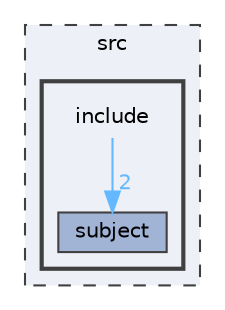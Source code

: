 digraph "/home/runner/work/RxLite/RxLite/src/include"
{
 // LATEX_PDF_SIZE
  bgcolor="transparent";
  edge [fontname=Helvetica,fontsize=10,labelfontname=Helvetica,labelfontsize=10];
  node [fontname=Helvetica,fontsize=10,shape=box,height=0.2,width=0.4];
  compound=true
  subgraph clusterdir_68267d1309a1af8e8297ef4c3efbcdba {
    graph [ bgcolor="#edf0f7", pencolor="grey25", label="src", fontname=Helvetica,fontsize=10 style="filled,dashed", URL="dir_68267d1309a1af8e8297ef4c3efbcdba.html",tooltip=""]
  subgraph clusterdir_b0856f6b0d80ccb263b2f415c91f9e17 {
    graph [ bgcolor="#edf0f7", pencolor="grey25", label="", fontname=Helvetica,fontsize=10 style="filled,bold", URL="dir_b0856f6b0d80ccb263b2f415c91f9e17.html",tooltip=""]
    dir_b0856f6b0d80ccb263b2f415c91f9e17 [shape=plaintext, label="include"];
  dir_c867490339bcd20200e181aa1c71d22b [label="subject", fillcolor="#a2b4d6", color="grey25", style="filled", URL="dir_c867490339bcd20200e181aa1c71d22b.html",tooltip=""];
  }
  }
  dir_b0856f6b0d80ccb263b2f415c91f9e17->dir_c867490339bcd20200e181aa1c71d22b [headlabel="2", labeldistance=1.5 headhref="dir_000000_000002.html" href="dir_000000_000002.html" color="steelblue1" fontcolor="steelblue1"];
}
